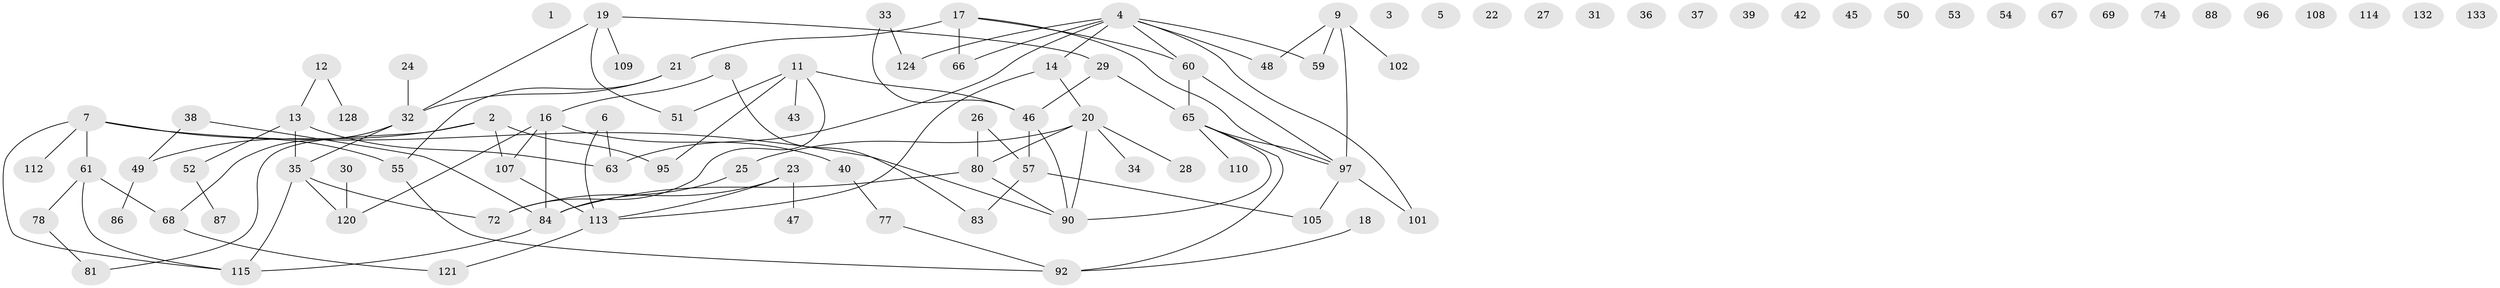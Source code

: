 // original degree distribution, {0: 0.16541353383458646, 4: 0.15037593984962405, 5: 0.06015037593984962, 2: 0.2631578947368421, 3: 0.18796992481203006, 1: 0.17293233082706766}
// Generated by graph-tools (version 1.1) at 2025/41/03/06/25 10:41:20]
// undirected, 94 vertices, 103 edges
graph export_dot {
graph [start="1"]
  node [color=gray90,style=filled];
  1;
  2;
  3;
  4 [super="+73"];
  5;
  6 [super="+15"];
  7 [super="+99"];
  8;
  9 [super="+10"];
  11 [super="+130"];
  12 [super="+106"];
  13 [super="+71"];
  14 [super="+64"];
  16 [super="+70"];
  17 [super="+44"];
  18;
  19;
  20 [super="+62"];
  21 [super="+118"];
  22;
  23 [super="+58"];
  24;
  25;
  26;
  27;
  28;
  29 [super="+75"];
  30;
  31;
  32 [super="+98"];
  33 [super="+79"];
  34;
  35 [super="+85"];
  36;
  37 [super="+41"];
  38;
  39;
  40 [super="+126"];
  42;
  43;
  45;
  46 [super="+56"];
  47 [super="+76"];
  48 [super="+131"];
  49 [super="+100"];
  50;
  51;
  52;
  53;
  54;
  55;
  57 [super="+129"];
  59;
  60;
  61 [super="+123"];
  63 [super="+119"];
  65 [super="+111"];
  66 [super="+116"];
  67;
  68 [super="+125"];
  69;
  72;
  74;
  77 [super="+104"];
  78 [super="+82"];
  80 [super="+103"];
  81;
  83;
  84 [super="+91"];
  86;
  87 [super="+89"];
  88;
  90 [super="+93"];
  92 [super="+94"];
  95;
  96;
  97 [super="+117"];
  101;
  102;
  105;
  107 [super="+122"];
  108;
  109;
  110;
  112;
  113 [super="+127"];
  114;
  115;
  120;
  121;
  124;
  128;
  132;
  133;
  2 -- 49;
  2 -- 81;
  2 -- 95;
  2 -- 107;
  4 -- 14;
  4 -- 101;
  4 -- 124;
  4 -- 59;
  4 -- 60;
  4 -- 63;
  4 -- 66;
  4 -- 48;
  6 -- 113;
  6 -- 63;
  7 -- 55;
  7 -- 61;
  7 -- 112;
  7 -- 115;
  7 -- 90;
  8 -- 83;
  8 -- 16;
  9 -- 48;
  9 -- 97;
  9 -- 59;
  9 -- 102;
  11 -- 43;
  11 -- 51;
  11 -- 72;
  11 -- 46 [weight=2];
  11 -- 95;
  12 -- 13;
  12 -- 128;
  13 -- 52;
  13 -- 63;
  13 -- 35;
  14 -- 113;
  14 -- 20;
  16 -- 84;
  16 -- 40;
  16 -- 120;
  16 -- 107;
  17 -- 21 [weight=2];
  17 -- 66;
  17 -- 60;
  17 -- 97;
  18 -- 92;
  19 -- 29;
  19 -- 32;
  19 -- 51;
  19 -- 109;
  20 -- 25;
  20 -- 28;
  20 -- 80;
  20 -- 34;
  20 -- 90;
  21 -- 32;
  21 -- 55;
  23 -- 72;
  23 -- 113;
  23 -- 47;
  24 -- 32;
  25 -- 84;
  26 -- 57;
  26 -- 80;
  29 -- 65;
  29 -- 46;
  30 -- 120;
  32 -- 35;
  32 -- 68;
  33 -- 124;
  33 -- 46;
  35 -- 120;
  35 -- 115;
  35 -- 72;
  38 -- 49;
  38 -- 84;
  40 -- 77;
  46 -- 90;
  46 -- 57;
  49 -- 86;
  52 -- 87;
  55 -- 92;
  57 -- 83;
  57 -- 105;
  60 -- 65;
  60 -- 97;
  61 -- 115;
  61 -- 68;
  61 -- 78;
  65 -- 97;
  65 -- 90;
  65 -- 110;
  65 -- 92;
  68 -- 121;
  77 -- 92;
  78 -- 81;
  80 -- 84;
  80 -- 90;
  84 -- 115;
  97 -- 105;
  97 -- 101;
  107 -- 113;
  113 -- 121;
}
